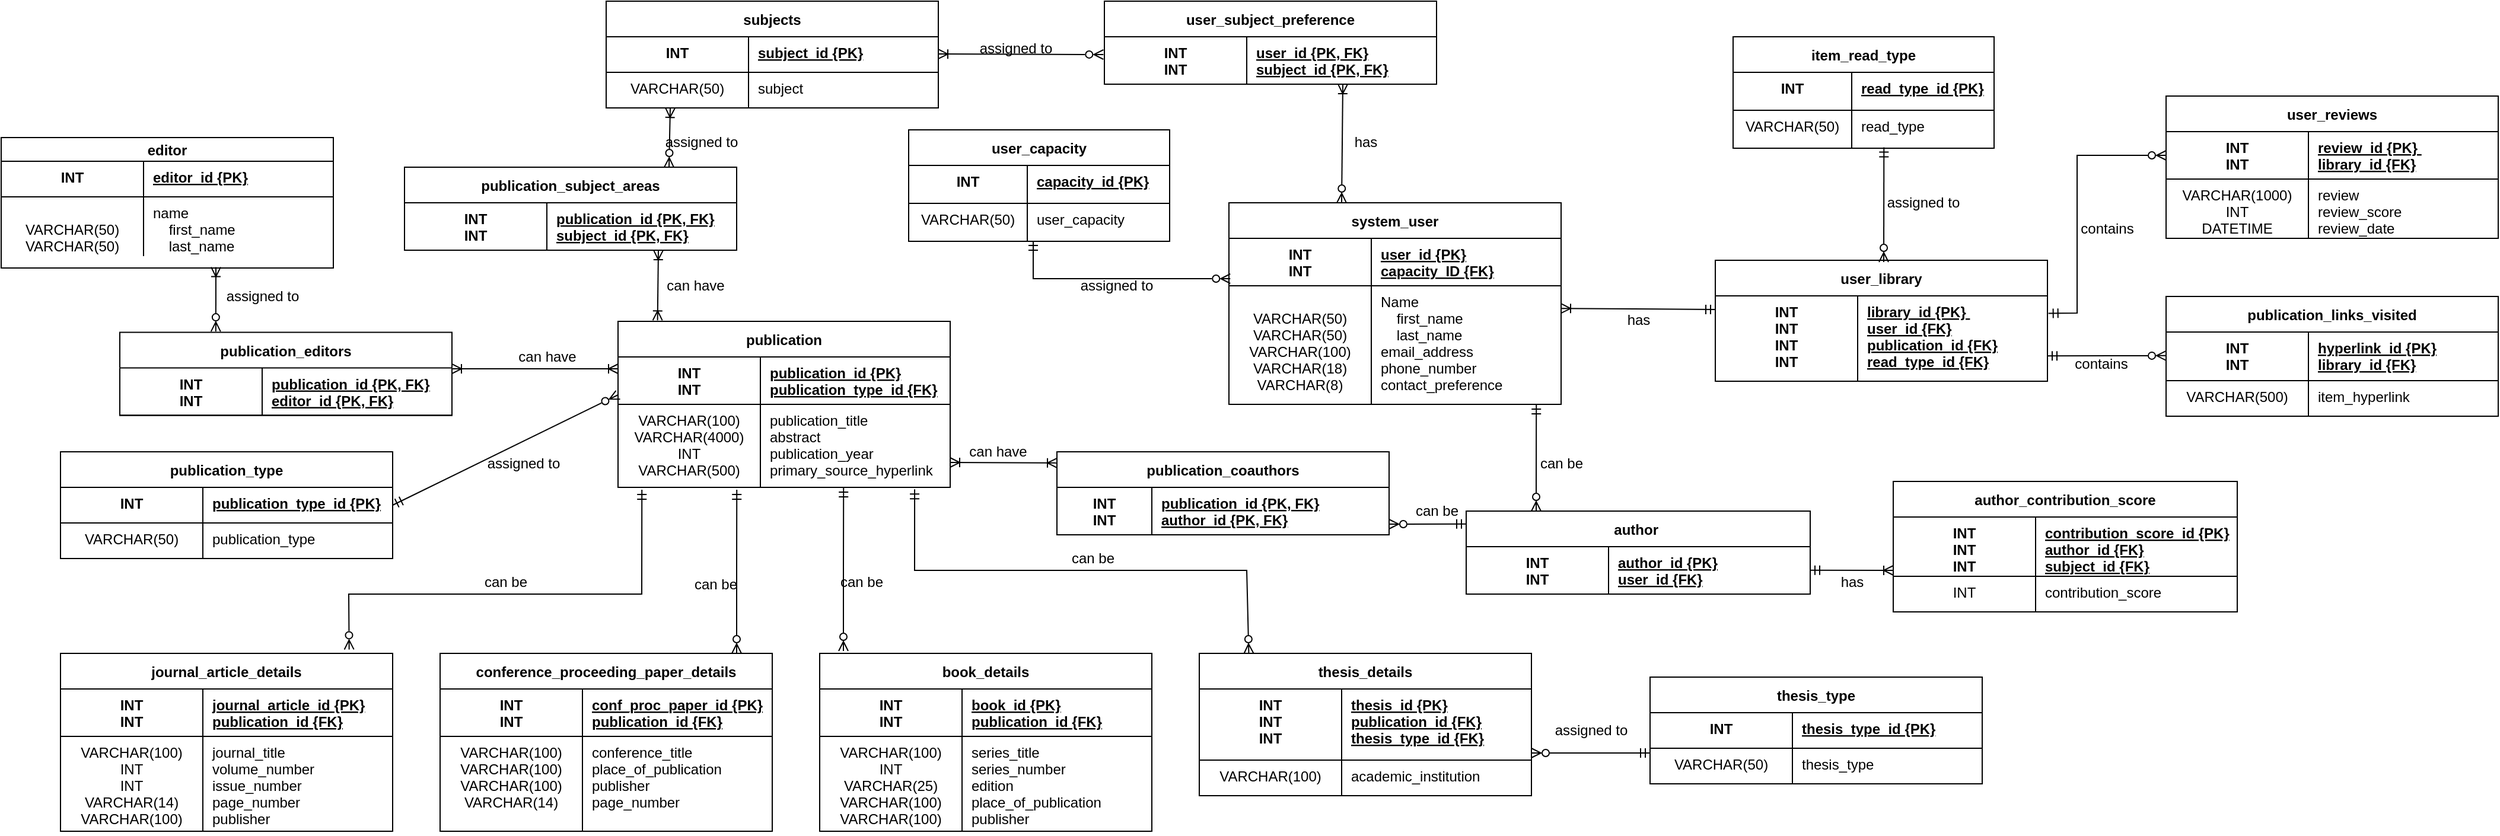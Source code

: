 <mxfile version="17.4.3" type="device"><diagram id="R2lEEEUBdFMjLlhIrx00" name="Page-1"><mxGraphModel dx="1500" dy="1994" grid="1" gridSize="10" guides="1" tooltips="1" connect="1" arrows="1" fold="1" page="1" pageScale="1" pageWidth="850" pageHeight="1100" math="0" shadow="0" extFonts="Permanent Marker^https://fonts.googleapis.com/css?family=Permanent+Marker"><root><mxCell id="0"/><mxCell id="1" parent="0"/><mxCell id="qlh-TqEBpj1XECQNixSJ-103" value="publication" style="shape=table;startSize=30;container=1;collapsible=1;childLayout=tableLayout;fixedRows=1;rowLines=0;fontStyle=1;align=center;resizeLast=1;" parent="1" vertex="1"><mxGeometry x="540" y="-450" width="280" height="140.0" as="geometry"/></mxCell><mxCell id="qlh-TqEBpj1XECQNixSJ-104" value="" style="shape=tableRow;horizontal=0;startSize=0;swimlaneHead=0;swimlaneBody=0;fillColor=none;collapsible=0;dropTarget=0;points=[[0,0.5],[1,0.5]];portConstraint=eastwest;top=0;left=0;right=0;bottom=1;" parent="qlh-TqEBpj1XECQNixSJ-103" vertex="1"><mxGeometry y="30" width="280" height="40" as="geometry"/></mxCell><mxCell id="qlh-TqEBpj1XECQNixSJ-105" value="INT&#10;INT" style="shape=partialRectangle;connectable=0;fillColor=none;top=0;left=0;bottom=0;right=0;fontStyle=1;overflow=hidden;verticalAlign=top;" parent="qlh-TqEBpj1XECQNixSJ-104" vertex="1"><mxGeometry width="120" height="40" as="geometry"><mxRectangle width="120" height="40" as="alternateBounds"/></mxGeometry></mxCell><mxCell id="qlh-TqEBpj1XECQNixSJ-106" value="publication_id {PK}&#10;publication_type_id {FK}&#10;" style="shape=partialRectangle;connectable=0;fillColor=none;top=0;left=0;bottom=0;right=0;align=left;spacingLeft=6;fontStyle=5;overflow=hidden;verticalAlign=top;" parent="qlh-TqEBpj1XECQNixSJ-104" vertex="1"><mxGeometry x="120" width="160" height="40" as="geometry"><mxRectangle width="160" height="40" as="alternateBounds"/></mxGeometry></mxCell><mxCell id="qlh-TqEBpj1XECQNixSJ-107" value="" style="shape=tableRow;horizontal=0;startSize=0;swimlaneHead=0;swimlaneBody=0;fillColor=none;collapsible=0;dropTarget=0;points=[[0,0.5],[1,0.5]];portConstraint=eastwest;top=0;left=0;right=0;bottom=0;" parent="qlh-TqEBpj1XECQNixSJ-103" vertex="1"><mxGeometry y="70" width="280" height="70" as="geometry"/></mxCell><mxCell id="qlh-TqEBpj1XECQNixSJ-108" value="VARCHAR(100)&#10;VARCHAR(4000)&#10;INT&#10;VARCHAR(500)" style="shape=partialRectangle;connectable=0;fillColor=none;top=0;left=0;bottom=0;right=0;editable=1;overflow=hidden;verticalAlign=top;" parent="qlh-TqEBpj1XECQNixSJ-107" vertex="1"><mxGeometry width="120" height="70" as="geometry"><mxRectangle width="120" height="70" as="alternateBounds"/></mxGeometry></mxCell><mxCell id="qlh-TqEBpj1XECQNixSJ-109" value="publication_title&#10;abstract&#10;publication_year&#10;primary_source_hyperlink&#10;&#10;" style="shape=partialRectangle;connectable=0;fillColor=none;top=0;left=0;bottom=0;right=0;align=left;spacingLeft=6;overflow=hidden;verticalAlign=top;" parent="qlh-TqEBpj1XECQNixSJ-107" vertex="1"><mxGeometry x="120" width="160" height="70" as="geometry"><mxRectangle width="160" height="70" as="alternateBounds"/></mxGeometry></mxCell><mxCell id="qlh-TqEBpj1XECQNixSJ-110" value="journal_article_details" style="shape=table;startSize=30;container=1;collapsible=1;childLayout=tableLayout;fixedRows=1;rowLines=0;fontStyle=1;align=center;resizeLast=1;" parent="1" vertex="1"><mxGeometry x="70" y="-170" width="280" height="150" as="geometry"/></mxCell><mxCell id="qlh-TqEBpj1XECQNixSJ-111" value="" style="shape=tableRow;horizontal=0;startSize=0;swimlaneHead=0;swimlaneBody=0;fillColor=none;collapsible=0;dropTarget=0;points=[[0,0.5],[1,0.5]];portConstraint=eastwest;top=0;left=0;right=0;bottom=1;" parent="qlh-TqEBpj1XECQNixSJ-110" vertex="1"><mxGeometry y="30" width="280" height="40" as="geometry"/></mxCell><mxCell id="qlh-TqEBpj1XECQNixSJ-112" value="INT&#10;INT&#10;&#10;" style="shape=partialRectangle;connectable=0;fillColor=none;top=0;left=0;bottom=0;right=0;fontStyle=1;overflow=hidden;verticalAlign=top;" parent="qlh-TqEBpj1XECQNixSJ-111" vertex="1"><mxGeometry width="120" height="40" as="geometry"><mxRectangle width="120" height="40" as="alternateBounds"/></mxGeometry></mxCell><mxCell id="qlh-TqEBpj1XECQNixSJ-113" value="journal_article_id {PK}&#10;publication_id {FK}&#10;" style="shape=partialRectangle;connectable=0;fillColor=none;top=0;left=0;bottom=0;right=0;align=left;spacingLeft=6;fontStyle=5;overflow=hidden;verticalAlign=top;" parent="qlh-TqEBpj1XECQNixSJ-111" vertex="1"><mxGeometry x="120" width="160" height="40" as="geometry"><mxRectangle width="160" height="40" as="alternateBounds"/></mxGeometry></mxCell><mxCell id="qlh-TqEBpj1XECQNixSJ-114" value="" style="shape=tableRow;horizontal=0;startSize=0;swimlaneHead=0;swimlaneBody=0;fillColor=none;collapsible=0;dropTarget=0;points=[[0,0.5],[1,0.5]];portConstraint=eastwest;top=0;left=0;right=0;bottom=0;" parent="qlh-TqEBpj1XECQNixSJ-110" vertex="1"><mxGeometry y="70" width="280" height="80" as="geometry"/></mxCell><mxCell id="qlh-TqEBpj1XECQNixSJ-115" value="VARCHAR(100)&#10;INT&#10;INT&#10;VARCHAR(14)&#10;VARCHAR(100)" style="shape=partialRectangle;connectable=0;fillColor=none;top=0;left=0;bottom=0;right=0;editable=1;overflow=hidden;verticalAlign=top;" parent="qlh-TqEBpj1XECQNixSJ-114" vertex="1"><mxGeometry width="120" height="80" as="geometry"><mxRectangle width="120" height="80" as="alternateBounds"/></mxGeometry></mxCell><mxCell id="qlh-TqEBpj1XECQNixSJ-116" value="journal_title&#10;volume_number&#10;issue_number&#10;page_number&#10;publisher&#10;&#10;&#10;&#10;&#10;" style="shape=partialRectangle;connectable=0;fillColor=none;top=0;left=0;bottom=0;right=0;align=left;spacingLeft=6;overflow=hidden;verticalAlign=top;" parent="qlh-TqEBpj1XECQNixSJ-114" vertex="1"><mxGeometry x="120" width="160" height="80" as="geometry"><mxRectangle width="160" height="80" as="alternateBounds"/></mxGeometry></mxCell><mxCell id="qlh-TqEBpj1XECQNixSJ-118" value="publication_type" style="shape=table;startSize=30;container=1;collapsible=1;childLayout=tableLayout;fixedRows=1;rowLines=0;fontStyle=1;align=center;resizeLast=1;" parent="1" vertex="1"><mxGeometry x="70" y="-340" width="280" height="90" as="geometry"/></mxCell><mxCell id="qlh-TqEBpj1XECQNixSJ-119" value="" style="shape=tableRow;horizontal=0;startSize=0;swimlaneHead=0;swimlaneBody=0;fillColor=none;collapsible=0;dropTarget=0;points=[[0,0.5],[1,0.5]];portConstraint=eastwest;top=0;left=0;right=0;bottom=1;" parent="qlh-TqEBpj1XECQNixSJ-118" vertex="1"><mxGeometry y="30" width="280" height="30" as="geometry"/></mxCell><mxCell id="qlh-TqEBpj1XECQNixSJ-120" value="INT" style="shape=partialRectangle;connectable=0;fillColor=none;top=0;left=0;bottom=0;right=0;fontStyle=1;overflow=hidden;verticalAlign=top;" parent="qlh-TqEBpj1XECQNixSJ-119" vertex="1"><mxGeometry width="120" height="30" as="geometry"><mxRectangle width="120" height="30" as="alternateBounds"/></mxGeometry></mxCell><mxCell id="qlh-TqEBpj1XECQNixSJ-121" value="publication_type_id {PK}&#10;" style="shape=partialRectangle;connectable=0;fillColor=none;top=0;left=0;bottom=0;right=0;align=left;spacingLeft=6;fontStyle=5;overflow=hidden;verticalAlign=top;" parent="qlh-TqEBpj1XECQNixSJ-119" vertex="1"><mxGeometry x="120" width="160" height="30" as="geometry"><mxRectangle width="160" height="30" as="alternateBounds"/></mxGeometry></mxCell><mxCell id="qlh-TqEBpj1XECQNixSJ-122" value="" style="shape=tableRow;horizontal=0;startSize=0;swimlaneHead=0;swimlaneBody=0;fillColor=none;collapsible=0;dropTarget=0;points=[[0,0.5],[1,0.5]];portConstraint=eastwest;top=0;left=0;right=0;bottom=0;" parent="qlh-TqEBpj1XECQNixSJ-118" vertex="1"><mxGeometry y="60" width="280" height="30" as="geometry"/></mxCell><mxCell id="qlh-TqEBpj1XECQNixSJ-123" value="VARCHAR(50)" style="shape=partialRectangle;connectable=0;fillColor=none;top=0;left=0;bottom=0;right=0;editable=1;overflow=hidden;verticalAlign=top;" parent="qlh-TqEBpj1XECQNixSJ-122" vertex="1"><mxGeometry width="120" height="30" as="geometry"><mxRectangle width="120" height="30" as="alternateBounds"/></mxGeometry></mxCell><mxCell id="qlh-TqEBpj1XECQNixSJ-124" value="publication_type" style="shape=partialRectangle;connectable=0;fillColor=none;top=0;left=0;bottom=0;right=0;align=left;spacingLeft=6;overflow=hidden;verticalAlign=top;" parent="qlh-TqEBpj1XECQNixSJ-122" vertex="1"><mxGeometry x="120" width="160" height="30" as="geometry"><mxRectangle width="160" height="30" as="alternateBounds"/></mxGeometry></mxCell><mxCell id="qlh-TqEBpj1XECQNixSJ-125" value="publication_coauthors" style="shape=table;startSize=30;container=1;collapsible=1;childLayout=tableLayout;fixedRows=1;rowLines=0;fontStyle=1;align=center;resizeLast=1;" parent="1" vertex="1"><mxGeometry x="910" y="-340" width="280" height="70" as="geometry"/></mxCell><mxCell id="qlh-TqEBpj1XECQNixSJ-126" value="" style="shape=tableRow;horizontal=0;startSize=0;swimlaneHead=0;swimlaneBody=0;fillColor=none;collapsible=0;dropTarget=0;points=[[0,0.5],[1,0.5]];portConstraint=eastwest;top=0;left=0;right=0;bottom=1;" parent="qlh-TqEBpj1XECQNixSJ-125" vertex="1"><mxGeometry y="30" width="280" height="40" as="geometry"/></mxCell><mxCell id="qlh-TqEBpj1XECQNixSJ-127" value="INT&#10;INT&#10;&#10;" style="shape=partialRectangle;connectable=0;fillColor=none;top=0;left=0;bottom=0;right=0;fontStyle=1;overflow=hidden;verticalAlign=top;" parent="qlh-TqEBpj1XECQNixSJ-126" vertex="1"><mxGeometry width="80" height="40" as="geometry"><mxRectangle width="80" height="40" as="alternateBounds"/></mxGeometry></mxCell><mxCell id="qlh-TqEBpj1XECQNixSJ-128" value="publication_id {PK, FK}&#10;author_id {PK, FK}&#10;" style="shape=partialRectangle;connectable=0;fillColor=none;top=0;left=0;bottom=0;right=0;align=left;spacingLeft=6;fontStyle=5;overflow=hidden;verticalAlign=top;" parent="qlh-TqEBpj1XECQNixSJ-126" vertex="1"><mxGeometry x="80" width="200" height="40" as="geometry"><mxRectangle width="200" height="40" as="alternateBounds"/></mxGeometry></mxCell><mxCell id="qlh-TqEBpj1XECQNixSJ-132" value="conference_proceeding_paper_details" style="shape=table;startSize=30;container=1;collapsible=1;childLayout=tableLayout;fixedRows=1;rowLines=0;fontStyle=1;align=center;resizeLast=1;" parent="1" vertex="1"><mxGeometry x="390" y="-170" width="280" height="150" as="geometry"/></mxCell><mxCell id="qlh-TqEBpj1XECQNixSJ-133" value="" style="shape=tableRow;horizontal=0;startSize=0;swimlaneHead=0;swimlaneBody=0;fillColor=none;collapsible=0;dropTarget=0;points=[[0,0.5],[1,0.5]];portConstraint=eastwest;top=0;left=0;right=0;bottom=1;" parent="qlh-TqEBpj1XECQNixSJ-132" vertex="1"><mxGeometry y="30" width="280" height="40" as="geometry"/></mxCell><mxCell id="qlh-TqEBpj1XECQNixSJ-134" value="INT&#10;INT&#10;" style="shape=partialRectangle;connectable=0;fillColor=none;top=0;left=0;bottom=0;right=0;fontStyle=1;overflow=hidden;verticalAlign=top;" parent="qlh-TqEBpj1XECQNixSJ-133" vertex="1"><mxGeometry width="120" height="40" as="geometry"><mxRectangle width="120" height="40" as="alternateBounds"/></mxGeometry></mxCell><mxCell id="qlh-TqEBpj1XECQNixSJ-135" value="conf_proc_paper_id {PK}&#10;publication_id {FK}&#10;" style="shape=partialRectangle;connectable=0;fillColor=none;top=0;left=0;bottom=0;right=0;align=left;spacingLeft=6;fontStyle=5;overflow=hidden;verticalAlign=top;" parent="qlh-TqEBpj1XECQNixSJ-133" vertex="1"><mxGeometry x="120" width="160" height="40" as="geometry"><mxRectangle width="160" height="40" as="alternateBounds"/></mxGeometry></mxCell><mxCell id="qlh-TqEBpj1XECQNixSJ-136" value="" style="shape=tableRow;horizontal=0;startSize=0;swimlaneHead=0;swimlaneBody=0;fillColor=none;collapsible=0;dropTarget=0;points=[[0,0.5],[1,0.5]];portConstraint=eastwest;top=0;left=0;right=0;bottom=0;" parent="qlh-TqEBpj1XECQNixSJ-132" vertex="1"><mxGeometry y="70" width="280" height="80" as="geometry"/></mxCell><mxCell id="qlh-TqEBpj1XECQNixSJ-137" value="VARCHAR(100)&#10;VARCHAR(100)&#10;VARCHAR(100)&#10;VARCHAR(14)" style="shape=partialRectangle;connectable=0;fillColor=none;top=0;left=0;bottom=0;right=0;editable=1;overflow=hidden;verticalAlign=top;" parent="qlh-TqEBpj1XECQNixSJ-136" vertex="1"><mxGeometry width="120" height="80" as="geometry"><mxRectangle width="120" height="80" as="alternateBounds"/></mxGeometry></mxCell><mxCell id="qlh-TqEBpj1XECQNixSJ-138" value="conference_title&#10;place_of_publication&#10;publisher&#10;page_number&#10;&#10;&#10;&#10;" style="shape=partialRectangle;connectable=0;fillColor=none;top=0;left=0;bottom=0;right=0;align=left;spacingLeft=6;overflow=hidden;verticalAlign=top;" parent="qlh-TqEBpj1XECQNixSJ-136" vertex="1"><mxGeometry x="120" width="160" height="80" as="geometry"><mxRectangle width="160" height="80" as="alternateBounds"/></mxGeometry></mxCell><mxCell id="qlh-TqEBpj1XECQNixSJ-139" value="editor" style="shape=table;startSize=20;container=1;collapsible=1;childLayout=tableLayout;fixedRows=1;rowLines=0;fontStyle=1;align=center;resizeLast=1;" parent="1" vertex="1"><mxGeometry x="20" y="-605" width="280" height="110" as="geometry"/></mxCell><mxCell id="qlh-TqEBpj1XECQNixSJ-140" value="" style="shape=tableRow;horizontal=0;startSize=0;swimlaneHead=0;swimlaneBody=0;fillColor=none;collapsible=0;dropTarget=0;points=[[0,0.5],[1,0.5]];portConstraint=eastwest;top=0;left=0;right=0;bottom=1;" parent="qlh-TqEBpj1XECQNixSJ-139" vertex="1"><mxGeometry y="20" width="280" height="30" as="geometry"/></mxCell><mxCell id="qlh-TqEBpj1XECQNixSJ-141" value="INT&#10;&#10;&#10;" style="shape=partialRectangle;connectable=0;fillColor=none;top=0;left=0;bottom=0;right=0;fontStyle=1;overflow=hidden;verticalAlign=top;" parent="qlh-TqEBpj1XECQNixSJ-140" vertex="1"><mxGeometry width="120" height="30" as="geometry"><mxRectangle width="120" height="30" as="alternateBounds"/></mxGeometry></mxCell><mxCell id="qlh-TqEBpj1XECQNixSJ-142" value="editor_id {PK}&#10;" style="shape=partialRectangle;connectable=0;fillColor=none;top=0;left=0;bottom=0;right=0;align=left;spacingLeft=6;fontStyle=5;overflow=hidden;verticalAlign=top;" parent="qlh-TqEBpj1XECQNixSJ-140" vertex="1"><mxGeometry x="120" width="160" height="30" as="geometry"><mxRectangle width="160" height="30" as="alternateBounds"/></mxGeometry></mxCell><mxCell id="qlh-TqEBpj1XECQNixSJ-143" value="" style="shape=tableRow;horizontal=0;startSize=0;swimlaneHead=0;swimlaneBody=0;fillColor=none;collapsible=0;dropTarget=0;points=[[0,0.5],[1,0.5]];portConstraint=eastwest;top=0;left=0;right=0;bottom=0;" parent="qlh-TqEBpj1XECQNixSJ-139" vertex="1"><mxGeometry y="50" width="280" height="50" as="geometry"/></mxCell><mxCell id="qlh-TqEBpj1XECQNixSJ-144" value="&#10;VARCHAR(50)&#10;VARCHAR(50)" style="shape=partialRectangle;connectable=0;fillColor=none;top=0;left=0;bottom=0;right=0;editable=1;overflow=hidden;verticalAlign=top;" parent="qlh-TqEBpj1XECQNixSJ-143" vertex="1"><mxGeometry width="120" height="50" as="geometry"><mxRectangle width="120" height="50" as="alternateBounds"/></mxGeometry></mxCell><mxCell id="qlh-TqEBpj1XECQNixSJ-145" value="name   &#10;    first_name&#10;    last_name&#10;&#10;&#10;" style="shape=partialRectangle;connectable=0;fillColor=none;top=0;left=0;bottom=0;right=0;align=left;spacingLeft=6;overflow=hidden;verticalAlign=top;" parent="qlh-TqEBpj1XECQNixSJ-143" vertex="1"><mxGeometry x="120" width="160" height="50" as="geometry"><mxRectangle width="160" height="50" as="alternateBounds"/></mxGeometry></mxCell><mxCell id="qlh-TqEBpj1XECQNixSJ-148" value="book_details" style="shape=table;startSize=30;container=1;collapsible=1;childLayout=tableLayout;fixedRows=1;rowLines=0;fontStyle=1;align=center;resizeLast=1;" parent="1" vertex="1"><mxGeometry x="710" y="-170" width="280" height="150" as="geometry"/></mxCell><mxCell id="qlh-TqEBpj1XECQNixSJ-149" value="" style="shape=tableRow;horizontal=0;startSize=0;swimlaneHead=0;swimlaneBody=0;fillColor=none;collapsible=0;dropTarget=0;points=[[0,0.5],[1,0.5]];portConstraint=eastwest;top=0;left=0;right=0;bottom=1;" parent="qlh-TqEBpj1XECQNixSJ-148" vertex="1"><mxGeometry y="30" width="280" height="40" as="geometry"/></mxCell><mxCell id="qlh-TqEBpj1XECQNixSJ-150" value="INT&#10;INT&#10;" style="shape=partialRectangle;connectable=0;fillColor=none;top=0;left=0;bottom=0;right=0;fontStyle=1;overflow=hidden;verticalAlign=top;" parent="qlh-TqEBpj1XECQNixSJ-149" vertex="1"><mxGeometry width="120" height="40" as="geometry"><mxRectangle width="120" height="40" as="alternateBounds"/></mxGeometry></mxCell><mxCell id="qlh-TqEBpj1XECQNixSJ-151" value="book_id {PK}&#10;publication_id {FK}&#10;" style="shape=partialRectangle;connectable=0;fillColor=none;top=0;left=0;bottom=0;right=0;align=left;spacingLeft=6;fontStyle=5;overflow=hidden;verticalAlign=top;" parent="qlh-TqEBpj1XECQNixSJ-149" vertex="1"><mxGeometry x="120" width="160" height="40" as="geometry"><mxRectangle width="160" height="40" as="alternateBounds"/></mxGeometry></mxCell><mxCell id="qlh-TqEBpj1XECQNixSJ-152" value="" style="shape=tableRow;horizontal=0;startSize=0;swimlaneHead=0;swimlaneBody=0;fillColor=none;collapsible=0;dropTarget=0;points=[[0,0.5],[1,0.5]];portConstraint=eastwest;top=0;left=0;right=0;bottom=0;" parent="qlh-TqEBpj1XECQNixSJ-148" vertex="1"><mxGeometry y="70" width="280" height="80" as="geometry"/></mxCell><mxCell id="qlh-TqEBpj1XECQNixSJ-153" value="VARCHAR(100)&#10;INT&#10;VARCHAR(25)&#10;VARCHAR(100)&#10;VARCHAR(100)" style="shape=partialRectangle;connectable=0;fillColor=none;top=0;left=0;bottom=0;right=0;editable=1;overflow=hidden;verticalAlign=top;" parent="qlh-TqEBpj1XECQNixSJ-152" vertex="1"><mxGeometry width="120" height="80" as="geometry"><mxRectangle width="120" height="80" as="alternateBounds"/></mxGeometry></mxCell><mxCell id="qlh-TqEBpj1XECQNixSJ-154" value="series_title&#10;series_number&#10;edition&#10;place_of_publication&#10;publisher" style="shape=partialRectangle;connectable=0;fillColor=none;top=0;left=0;bottom=0;right=0;align=left;spacingLeft=6;overflow=hidden;verticalAlign=top;" parent="qlh-TqEBpj1XECQNixSJ-152" vertex="1"><mxGeometry x="120" width="160" height="80" as="geometry"><mxRectangle width="160" height="80" as="alternateBounds"/></mxGeometry></mxCell><mxCell id="qlh-TqEBpj1XECQNixSJ-166" value="subjects" style="shape=table;startSize=30;container=1;collapsible=1;childLayout=tableLayout;fixedRows=1;rowLines=0;fontStyle=1;align=center;resizeLast=1;" parent="1" vertex="1"><mxGeometry x="530" y="-720" width="280" height="90" as="geometry"/></mxCell><mxCell id="qlh-TqEBpj1XECQNixSJ-167" value="" style="shape=tableRow;horizontal=0;startSize=0;swimlaneHead=0;swimlaneBody=0;fillColor=none;collapsible=0;dropTarget=0;points=[[0,0.5],[1,0.5]];portConstraint=eastwest;top=0;left=0;right=0;bottom=1;" parent="qlh-TqEBpj1XECQNixSJ-166" vertex="1"><mxGeometry y="30" width="280" height="30" as="geometry"/></mxCell><mxCell id="qlh-TqEBpj1XECQNixSJ-168" value="INT" style="shape=partialRectangle;connectable=0;fillColor=none;top=0;left=0;bottom=0;right=0;fontStyle=1;overflow=hidden;verticalAlign=top;" parent="qlh-TqEBpj1XECQNixSJ-167" vertex="1"><mxGeometry width="120" height="30" as="geometry"><mxRectangle width="120" height="30" as="alternateBounds"/></mxGeometry></mxCell><mxCell id="qlh-TqEBpj1XECQNixSJ-169" value="subject_id {PK}" style="shape=partialRectangle;connectable=0;fillColor=none;top=0;left=0;bottom=0;right=0;align=left;spacingLeft=6;fontStyle=5;overflow=hidden;verticalAlign=top;" parent="qlh-TqEBpj1XECQNixSJ-167" vertex="1"><mxGeometry x="120" width="160" height="30" as="geometry"><mxRectangle width="160" height="30" as="alternateBounds"/></mxGeometry></mxCell><mxCell id="qlh-TqEBpj1XECQNixSJ-170" value="" style="shape=tableRow;horizontal=0;startSize=0;swimlaneHead=0;swimlaneBody=0;fillColor=none;collapsible=0;dropTarget=0;points=[[0,0.5],[1,0.5]];portConstraint=eastwest;top=0;left=0;right=0;bottom=0;" parent="qlh-TqEBpj1XECQNixSJ-166" vertex="1"><mxGeometry y="60" width="280" height="30" as="geometry"/></mxCell><mxCell id="qlh-TqEBpj1XECQNixSJ-171" value="VARCHAR(50)" style="shape=partialRectangle;connectable=0;fillColor=none;top=0;left=0;bottom=0;right=0;editable=1;overflow=hidden;verticalAlign=top;" parent="qlh-TqEBpj1XECQNixSJ-170" vertex="1"><mxGeometry width="120" height="30" as="geometry"><mxRectangle width="120" height="30" as="alternateBounds"/></mxGeometry></mxCell><mxCell id="qlh-TqEBpj1XECQNixSJ-172" value="subject" style="shape=partialRectangle;connectable=0;fillColor=none;top=0;left=0;bottom=0;right=0;align=left;spacingLeft=6;overflow=hidden;verticalAlign=top;" parent="qlh-TqEBpj1XECQNixSJ-170" vertex="1"><mxGeometry x="120" width="160" height="30" as="geometry"><mxRectangle width="160" height="30" as="alternateBounds"/></mxGeometry></mxCell><mxCell id="qlh-TqEBpj1XECQNixSJ-173" value="thesis_details" style="shape=table;startSize=30;container=1;collapsible=1;childLayout=tableLayout;fixedRows=1;rowLines=0;fontStyle=1;align=center;resizeLast=1;" parent="1" vertex="1"><mxGeometry x="1030" y="-170" width="280" height="120" as="geometry"/></mxCell><mxCell id="qlh-TqEBpj1XECQNixSJ-174" value="" style="shape=tableRow;horizontal=0;startSize=0;swimlaneHead=0;swimlaneBody=0;fillColor=none;collapsible=0;dropTarget=0;points=[[0,0.5],[1,0.5]];portConstraint=eastwest;top=0;left=0;right=0;bottom=1;" parent="qlh-TqEBpj1XECQNixSJ-173" vertex="1"><mxGeometry y="30" width="280" height="60" as="geometry"/></mxCell><mxCell id="qlh-TqEBpj1XECQNixSJ-175" value="INT&#10;INT&#10;INT&#10;&#10;" style="shape=partialRectangle;connectable=0;fillColor=none;top=0;left=0;bottom=0;right=0;fontStyle=1;overflow=hidden;verticalAlign=top;" parent="qlh-TqEBpj1XECQNixSJ-174" vertex="1"><mxGeometry width="120" height="60" as="geometry"><mxRectangle width="120" height="60" as="alternateBounds"/></mxGeometry></mxCell><mxCell id="qlh-TqEBpj1XECQNixSJ-176" value="thesis_id {PK}&#10;publication_id {FK}&#10;thesis_type_id {FK}&#10;" style="shape=partialRectangle;connectable=0;fillColor=none;top=0;left=0;bottom=0;right=0;align=left;spacingLeft=6;fontStyle=5;overflow=hidden;verticalAlign=top;" parent="qlh-TqEBpj1XECQNixSJ-174" vertex="1"><mxGeometry x="120" width="160" height="60" as="geometry"><mxRectangle width="160" height="60" as="alternateBounds"/></mxGeometry></mxCell><mxCell id="qlh-TqEBpj1XECQNixSJ-177" value="" style="shape=tableRow;horizontal=0;startSize=0;swimlaneHead=0;swimlaneBody=0;fillColor=none;collapsible=0;dropTarget=0;points=[[0,0.5],[1,0.5]];portConstraint=eastwest;top=0;left=0;right=0;bottom=0;" parent="qlh-TqEBpj1XECQNixSJ-173" vertex="1"><mxGeometry y="90" width="280" height="30" as="geometry"/></mxCell><mxCell id="qlh-TqEBpj1XECQNixSJ-178" value="VARCHAR(100)" style="shape=partialRectangle;connectable=0;fillColor=none;top=0;left=0;bottom=0;right=0;editable=1;overflow=hidden;verticalAlign=top;" parent="qlh-TqEBpj1XECQNixSJ-177" vertex="1"><mxGeometry width="120" height="30" as="geometry"><mxRectangle width="120" height="30" as="alternateBounds"/></mxGeometry></mxCell><mxCell id="qlh-TqEBpj1XECQNixSJ-179" value="academic_institution" style="shape=partialRectangle;connectable=0;fillColor=none;top=0;left=0;bottom=0;right=0;align=left;spacingLeft=6;overflow=hidden;verticalAlign=top;" parent="qlh-TqEBpj1XECQNixSJ-177" vertex="1"><mxGeometry x="120" width="160" height="30" as="geometry"><mxRectangle width="160" height="30" as="alternateBounds"/></mxGeometry></mxCell><mxCell id="qlh-TqEBpj1XECQNixSJ-180" value="thesis_type" style="shape=table;startSize=30;container=1;collapsible=1;childLayout=tableLayout;fixedRows=1;rowLines=0;fontStyle=1;align=center;resizeLast=1;" parent="1" vertex="1"><mxGeometry x="1410" y="-150" width="280" height="90" as="geometry"/></mxCell><mxCell id="qlh-TqEBpj1XECQNixSJ-181" value="" style="shape=tableRow;horizontal=0;startSize=0;swimlaneHead=0;swimlaneBody=0;fillColor=none;collapsible=0;dropTarget=0;points=[[0,0.5],[1,0.5]];portConstraint=eastwest;top=0;left=0;right=0;bottom=1;" parent="qlh-TqEBpj1XECQNixSJ-180" vertex="1"><mxGeometry y="30" width="280" height="30" as="geometry"/></mxCell><mxCell id="qlh-TqEBpj1XECQNixSJ-182" value="INT" style="shape=partialRectangle;connectable=0;fillColor=none;top=0;left=0;bottom=0;right=0;fontStyle=1;overflow=hidden;verticalAlign=top;" parent="qlh-TqEBpj1XECQNixSJ-181" vertex="1"><mxGeometry width="120" height="30" as="geometry"><mxRectangle width="120" height="30" as="alternateBounds"/></mxGeometry></mxCell><mxCell id="qlh-TqEBpj1XECQNixSJ-183" value="thesis_type_id {PK}" style="shape=partialRectangle;connectable=0;fillColor=none;top=0;left=0;bottom=0;right=0;align=left;spacingLeft=6;fontStyle=5;overflow=hidden;verticalAlign=top;" parent="qlh-TqEBpj1XECQNixSJ-181" vertex="1"><mxGeometry x="120" width="160" height="30" as="geometry"><mxRectangle width="160" height="30" as="alternateBounds"/></mxGeometry></mxCell><mxCell id="qlh-TqEBpj1XECQNixSJ-184" value="" style="shape=tableRow;horizontal=0;startSize=0;swimlaneHead=0;swimlaneBody=0;fillColor=none;collapsible=0;dropTarget=0;points=[[0,0.5],[1,0.5]];portConstraint=eastwest;top=0;left=0;right=0;bottom=0;" parent="qlh-TqEBpj1XECQNixSJ-180" vertex="1"><mxGeometry y="60" width="280" height="30" as="geometry"/></mxCell><mxCell id="qlh-TqEBpj1XECQNixSJ-185" value="VARCHAR(50)" style="shape=partialRectangle;connectable=0;fillColor=none;top=0;left=0;bottom=0;right=0;editable=1;overflow=hidden;verticalAlign=top;" parent="qlh-TqEBpj1XECQNixSJ-184" vertex="1"><mxGeometry width="120" height="30" as="geometry"><mxRectangle width="120" height="30" as="alternateBounds"/></mxGeometry></mxCell><mxCell id="qlh-TqEBpj1XECQNixSJ-186" value="thesis_type" style="shape=partialRectangle;connectable=0;fillColor=none;top=0;left=0;bottom=0;right=0;align=left;spacingLeft=6;overflow=hidden;verticalAlign=top;" parent="qlh-TqEBpj1XECQNixSJ-184" vertex="1"><mxGeometry x="120" width="160" height="30" as="geometry"><mxRectangle width="160" height="30" as="alternateBounds"/></mxGeometry></mxCell><mxCell id="7fxUo943ica8Iv2FL16M-29" value="author_contribution_score" style="shape=table;startSize=30;container=1;collapsible=1;childLayout=tableLayout;fixedRows=1;rowLines=0;fontStyle=1;align=center;resizeLast=1;" parent="1" vertex="1"><mxGeometry x="1615" y="-315" width="290" height="110" as="geometry"/></mxCell><mxCell id="7fxUo943ica8Iv2FL16M-30" value="" style="shape=tableRow;horizontal=0;startSize=0;swimlaneHead=0;swimlaneBody=0;fillColor=none;collapsible=0;dropTarget=0;points=[[0,0.5],[1,0.5]];portConstraint=eastwest;top=0;left=0;right=0;bottom=1;" parent="7fxUo943ica8Iv2FL16M-29" vertex="1"><mxGeometry y="30" width="290" height="50" as="geometry"/></mxCell><mxCell id="7fxUo943ica8Iv2FL16M-31" value="INT&#10;INT&#10;INT" style="shape=partialRectangle;connectable=0;fillColor=none;top=0;left=0;bottom=0;right=0;fontStyle=1;overflow=hidden;verticalAlign=top;" parent="7fxUo943ica8Iv2FL16M-30" vertex="1"><mxGeometry width="120" height="50" as="geometry"><mxRectangle width="120" height="50" as="alternateBounds"/></mxGeometry></mxCell><mxCell id="7fxUo943ica8Iv2FL16M-32" value="contribution_score_id {PK}&#10;author_id {FK}&#10;subject_id {FK}&#10;" style="shape=partialRectangle;connectable=0;fillColor=none;top=0;left=0;bottom=0;right=0;align=left;spacingLeft=6;fontStyle=5;overflow=hidden;verticalAlign=top;" parent="7fxUo943ica8Iv2FL16M-30" vertex="1"><mxGeometry x="120" width="170" height="50" as="geometry"><mxRectangle width="170" height="50" as="alternateBounds"/></mxGeometry></mxCell><mxCell id="7fxUo943ica8Iv2FL16M-33" value="" style="shape=tableRow;horizontal=0;startSize=0;swimlaneHead=0;swimlaneBody=0;fillColor=none;collapsible=0;dropTarget=0;points=[[0,0.5],[1,0.5]];portConstraint=eastwest;top=0;left=0;right=0;bottom=0;" parent="7fxUo943ica8Iv2FL16M-29" vertex="1"><mxGeometry y="80" width="290" height="30" as="geometry"/></mxCell><mxCell id="7fxUo943ica8Iv2FL16M-34" value="INT" style="shape=partialRectangle;connectable=0;fillColor=none;top=0;left=0;bottom=0;right=0;editable=1;overflow=hidden;verticalAlign=top;" parent="7fxUo943ica8Iv2FL16M-33" vertex="1"><mxGeometry width="120" height="30" as="geometry"><mxRectangle width="120" height="30" as="alternateBounds"/></mxGeometry></mxCell><mxCell id="7fxUo943ica8Iv2FL16M-35" value="contribution_score" style="shape=partialRectangle;connectable=0;fillColor=none;top=0;left=0;bottom=0;right=0;align=left;spacingLeft=6;overflow=hidden;verticalAlign=top;" parent="7fxUo943ica8Iv2FL16M-33" vertex="1"><mxGeometry x="120" width="170" height="30" as="geometry"><mxRectangle width="170" height="30" as="alternateBounds"/></mxGeometry></mxCell><mxCell id="7fxUo943ica8Iv2FL16M-43" value="" style="endArrow=ERmandOne;html=1;rounded=0;exitX=0;exitY=0.8;exitDx=0;exitDy=0;exitPerimeter=0;endFill=0;startArrow=ERzeroToMany;startFill=0;entryX=1;entryY=0.5;entryDx=0;entryDy=0;" parent="1" edge="1" target="qlh-TqEBpj1XECQNixSJ-119" source="qlh-TqEBpj1XECQNixSJ-104"><mxGeometry width="50" height="50" relative="1" as="geometry"><mxPoint x="690" y="-296" as="sourcePoint"/><mxPoint x="350" y="-295.53" as="targetPoint"/></mxGeometry></mxCell><mxCell id="7fxUo943ica8Iv2FL16M-54" value="publication_subject_areas" style="shape=table;startSize=30;container=1;collapsible=1;childLayout=tableLayout;fixedRows=1;rowLines=0;fontStyle=1;align=center;resizeLast=1;" parent="1" vertex="1"><mxGeometry x="360" y="-580" width="280" height="70" as="geometry"/></mxCell><mxCell id="7fxUo943ica8Iv2FL16M-55" value="" style="shape=tableRow;horizontal=0;startSize=0;swimlaneHead=0;swimlaneBody=0;fillColor=none;collapsible=0;dropTarget=0;points=[[0,0.5],[1,0.5]];portConstraint=eastwest;top=0;left=0;right=0;bottom=1;" parent="7fxUo943ica8Iv2FL16M-54" vertex="1"><mxGeometry y="30" width="280" height="40" as="geometry"/></mxCell><mxCell id="7fxUo943ica8Iv2FL16M-56" value="INT&#10;INT" style="shape=partialRectangle;connectable=0;fillColor=none;top=0;left=0;bottom=0;right=0;fontStyle=1;overflow=hidden;verticalAlign=top;" parent="7fxUo943ica8Iv2FL16M-55" vertex="1"><mxGeometry width="120" height="40" as="geometry"><mxRectangle width="120" height="40" as="alternateBounds"/></mxGeometry></mxCell><mxCell id="7fxUo943ica8Iv2FL16M-57" value="publication_id {PK, FK}&#10;subject_id {PK, FK}&#10; " style="shape=partialRectangle;connectable=0;fillColor=none;top=0;left=0;bottom=0;right=0;align=left;spacingLeft=6;fontStyle=5;overflow=hidden;verticalAlign=top;" parent="7fxUo943ica8Iv2FL16M-55" vertex="1"><mxGeometry x="120" width="160" height="40" as="geometry"><mxRectangle width="160" height="40" as="alternateBounds"/></mxGeometry></mxCell><mxCell id="7fxUo943ica8Iv2FL16M-61" value="user_subject_preference" style="shape=table;startSize=30;container=1;collapsible=1;childLayout=tableLayout;fixedRows=1;rowLines=0;fontStyle=1;align=center;resizeLast=1;" parent="1" vertex="1"><mxGeometry x="950" y="-720" width="280" height="70" as="geometry"/></mxCell><mxCell id="7fxUo943ica8Iv2FL16M-62" value="" style="shape=tableRow;horizontal=0;startSize=0;swimlaneHead=0;swimlaneBody=0;fillColor=none;collapsible=0;dropTarget=0;points=[[0,0.5],[1,0.5]];portConstraint=eastwest;top=0;left=0;right=0;bottom=1;" parent="7fxUo943ica8Iv2FL16M-61" vertex="1"><mxGeometry y="30" width="280" height="40" as="geometry"/></mxCell><mxCell id="7fxUo943ica8Iv2FL16M-63" value="INT&#10;INT" style="shape=partialRectangle;connectable=0;fillColor=none;top=0;left=0;bottom=0;right=0;fontStyle=1;overflow=hidden;verticalAlign=top;" parent="7fxUo943ica8Iv2FL16M-62" vertex="1"><mxGeometry width="120" height="40" as="geometry"><mxRectangle width="120" height="40" as="alternateBounds"/></mxGeometry></mxCell><mxCell id="7fxUo943ica8Iv2FL16M-64" value="user_id {PK, FK}&#10;subject_id {PK, FK}&#10; " style="shape=partialRectangle;connectable=0;fillColor=none;top=0;left=0;bottom=0;right=0;align=left;spacingLeft=6;fontStyle=5;overflow=hidden;verticalAlign=top;" parent="7fxUo943ica8Iv2FL16M-62" vertex="1"><mxGeometry x="120" width="160" height="40" as="geometry"><mxRectangle width="160" height="40" as="alternateBounds"/></mxGeometry></mxCell><mxCell id="7fxUo943ica8Iv2FL16M-71" value="author " style="shape=table;startSize=30;container=1;collapsible=1;childLayout=tableLayout;fixedRows=1;rowLines=0;fontStyle=1;align=center;resizeLast=1;" parent="1" vertex="1"><mxGeometry x="1255" y="-290" width="290" height="70" as="geometry"/></mxCell><mxCell id="7fxUo943ica8Iv2FL16M-72" value="" style="shape=tableRow;horizontal=0;startSize=0;swimlaneHead=0;swimlaneBody=0;fillColor=none;collapsible=0;dropTarget=0;points=[[0,0.5],[1,0.5]];portConstraint=eastwest;top=0;left=0;right=0;bottom=1;" parent="7fxUo943ica8Iv2FL16M-71" vertex="1"><mxGeometry y="30" width="290" height="40" as="geometry"/></mxCell><mxCell id="7fxUo943ica8Iv2FL16M-73" value="INT&#10;INT" style="shape=partialRectangle;connectable=0;fillColor=none;top=0;left=0;bottom=0;right=0;fontStyle=1;overflow=hidden;verticalAlign=top;" parent="7fxUo943ica8Iv2FL16M-72" vertex="1"><mxGeometry width="120" height="40" as="geometry"><mxRectangle width="120" height="40" as="alternateBounds"/></mxGeometry></mxCell><mxCell id="7fxUo943ica8Iv2FL16M-74" value="author_id {PK}&#10;user_id {FK}" style="shape=partialRectangle;connectable=0;fillColor=none;top=0;left=0;bottom=0;right=0;align=left;spacingLeft=6;fontStyle=5;overflow=hidden;verticalAlign=top;" parent="7fxUo943ica8Iv2FL16M-72" vertex="1"><mxGeometry x="120" width="170" height="40" as="geometry"><mxRectangle width="170" height="40" as="alternateBounds"/></mxGeometry></mxCell><mxCell id="7fxUo943ica8Iv2FL16M-78" value="system_user" style="shape=table;startSize=30;container=1;collapsible=1;childLayout=tableLayout;fixedRows=1;rowLines=0;fontStyle=1;align=center;resizeLast=1;" parent="1" vertex="1"><mxGeometry x="1055" y="-550" width="280" height="170" as="geometry"/></mxCell><mxCell id="7fxUo943ica8Iv2FL16M-79" value="" style="shape=tableRow;horizontal=0;startSize=0;swimlaneHead=0;swimlaneBody=0;fillColor=none;collapsible=0;dropTarget=0;points=[[0,0.5],[1,0.5]];portConstraint=eastwest;top=0;left=0;right=0;bottom=1;" parent="7fxUo943ica8Iv2FL16M-78" vertex="1"><mxGeometry y="30" width="280" height="40" as="geometry"/></mxCell><mxCell id="7fxUo943ica8Iv2FL16M-80" value="INT&#10;INT&#10;" style="shape=partialRectangle;connectable=0;fillColor=none;top=0;left=0;bottom=0;right=0;fontStyle=1;overflow=hidden;verticalAlign=top;" parent="7fxUo943ica8Iv2FL16M-79" vertex="1"><mxGeometry width="120" height="40" as="geometry"><mxRectangle width="120" height="40" as="alternateBounds"/></mxGeometry></mxCell><mxCell id="7fxUo943ica8Iv2FL16M-81" value="user_id {PK}&#10;capacity_ID {FK}&#10;" style="shape=partialRectangle;connectable=0;fillColor=none;top=0;left=0;bottom=0;right=0;align=left;spacingLeft=6;fontStyle=5;overflow=hidden;verticalAlign=top;" parent="7fxUo943ica8Iv2FL16M-79" vertex="1"><mxGeometry x="120" width="160" height="40" as="geometry"><mxRectangle width="160" height="40" as="alternateBounds"/></mxGeometry></mxCell><mxCell id="7fxUo943ica8Iv2FL16M-82" value="" style="shape=tableRow;horizontal=0;startSize=0;swimlaneHead=0;swimlaneBody=0;fillColor=none;collapsible=0;dropTarget=0;points=[[0,0.5],[1,0.5]];portConstraint=eastwest;top=0;left=0;right=0;bottom=0;" parent="7fxUo943ica8Iv2FL16M-78" vertex="1"><mxGeometry y="70" width="280" height="100" as="geometry"/></mxCell><mxCell id="7fxUo943ica8Iv2FL16M-83" value="&#10;VARCHAR(50)&#10;VARCHAR(50)&#10;VARCHAR(100)&#10;VARCHAR(18)&#10;VARCHAR(8)" style="shape=partialRectangle;connectable=0;fillColor=none;top=0;left=0;bottom=0;right=0;editable=1;overflow=hidden;verticalAlign=top;" parent="7fxUo943ica8Iv2FL16M-82" vertex="1"><mxGeometry width="120" height="100" as="geometry"><mxRectangle width="120" height="100" as="alternateBounds"/></mxGeometry></mxCell><mxCell id="7fxUo943ica8Iv2FL16M-84" value="Name&#10;    first_name&#10;    last_name&#10;email_address&#10;phone_number&#10;contact_preference" style="shape=partialRectangle;connectable=0;fillColor=none;top=0;left=0;bottom=0;right=0;align=left;spacingLeft=6;overflow=hidden;verticalAlign=top;" parent="7fxUo943ica8Iv2FL16M-82" vertex="1"><mxGeometry x="120" width="160" height="100" as="geometry"><mxRectangle width="160" height="100" as="alternateBounds"/></mxGeometry></mxCell><mxCell id="7fxUo943ica8Iv2FL16M-95" value="user_capacity" style="shape=table;startSize=30;container=1;collapsible=1;childLayout=tableLayout;fixedRows=1;rowLines=0;fontStyle=1;align=center;resizeLast=1;" parent="1" vertex="1"><mxGeometry x="785" y="-611.5" width="220" height="94" as="geometry"/></mxCell><mxCell id="7fxUo943ica8Iv2FL16M-96" value="" style="shape=tableRow;horizontal=0;startSize=0;swimlaneHead=0;swimlaneBody=0;fillColor=none;collapsible=0;dropTarget=0;points=[[0,0.5],[1,0.5]];portConstraint=eastwest;top=0;left=0;right=0;bottom=1;" parent="7fxUo943ica8Iv2FL16M-95" vertex="1"><mxGeometry y="30" width="220" height="32" as="geometry"/></mxCell><mxCell id="7fxUo943ica8Iv2FL16M-97" value="INT" style="shape=partialRectangle;connectable=0;fillColor=none;top=0;left=0;bottom=0;right=0;fontStyle=1;overflow=hidden;verticalAlign=top;" parent="7fxUo943ica8Iv2FL16M-96" vertex="1"><mxGeometry width="100" height="32" as="geometry"><mxRectangle width="100" height="32" as="alternateBounds"/></mxGeometry></mxCell><mxCell id="7fxUo943ica8Iv2FL16M-98" value="capacity_id {PK}" style="shape=partialRectangle;connectable=0;fillColor=none;top=0;left=0;bottom=0;right=0;align=left;spacingLeft=6;fontStyle=5;overflow=hidden;verticalAlign=top;" parent="7fxUo943ica8Iv2FL16M-96" vertex="1"><mxGeometry x="100" width="120" height="32" as="geometry"><mxRectangle width="120" height="32" as="alternateBounds"/></mxGeometry></mxCell><mxCell id="7fxUo943ica8Iv2FL16M-99" value="" style="shape=tableRow;horizontal=0;startSize=0;swimlaneHead=0;swimlaneBody=0;fillColor=none;collapsible=0;dropTarget=0;points=[[0,0.5],[1,0.5]];portConstraint=eastwest;top=0;left=0;right=0;bottom=0;" parent="7fxUo943ica8Iv2FL16M-95" vertex="1"><mxGeometry y="62" width="220" height="32" as="geometry"/></mxCell><mxCell id="7fxUo943ica8Iv2FL16M-100" value="VARCHAR(50)&#10;" style="shape=partialRectangle;connectable=0;fillColor=none;top=0;left=0;bottom=0;right=0;editable=1;overflow=hidden;verticalAlign=top;" parent="7fxUo943ica8Iv2FL16M-99" vertex="1"><mxGeometry width="100" height="32" as="geometry"><mxRectangle width="100" height="32" as="alternateBounds"/></mxGeometry></mxCell><mxCell id="7fxUo943ica8Iv2FL16M-101" value="user_capacity&#10;" style="shape=partialRectangle;connectable=0;fillColor=none;top=0;left=0;bottom=0;right=0;align=left;spacingLeft=6;overflow=hidden;verticalAlign=top;" parent="7fxUo943ica8Iv2FL16M-99" vertex="1"><mxGeometry x="100" width="120" height="32" as="geometry"><mxRectangle width="120" height="32" as="alternateBounds"/></mxGeometry></mxCell><mxCell id="7fxUo943ica8Iv2FL16M-105" value="user_library" style="shape=table;startSize=30;container=1;collapsible=1;childLayout=tableLayout;fixedRows=1;rowLines=0;fontStyle=1;align=center;resizeLast=1;" parent="1" vertex="1"><mxGeometry x="1465" y="-501.5" width="280" height="102" as="geometry"/></mxCell><mxCell id="7fxUo943ica8Iv2FL16M-106" value="" style="shape=tableRow;horizontal=0;startSize=0;swimlaneHead=0;swimlaneBody=0;fillColor=none;collapsible=0;dropTarget=0;points=[[0,0.5],[1,0.5]];portConstraint=eastwest;top=0;left=0;right=0;bottom=1;" parent="7fxUo943ica8Iv2FL16M-105" vertex="1"><mxGeometry y="30" width="280" height="72" as="geometry"/></mxCell><mxCell id="7fxUo943ica8Iv2FL16M-107" value="INT&#10;INT&#10;INT&#10;INT" style="shape=partialRectangle;connectable=0;fillColor=none;top=0;left=0;bottom=0;right=0;fontStyle=1;overflow=hidden;verticalAlign=top;" parent="7fxUo943ica8Iv2FL16M-106" vertex="1"><mxGeometry width="120" height="72" as="geometry"><mxRectangle width="120" height="72" as="alternateBounds"/></mxGeometry></mxCell><mxCell id="7fxUo943ica8Iv2FL16M-108" value="library_id {PK} &#10;user_id {FK}&#10;publication_id {FK}&#10;read_type_id {FK}" style="shape=partialRectangle;connectable=0;fillColor=none;top=0;left=0;bottom=0;right=0;align=left;spacingLeft=6;fontStyle=5;overflow=hidden;verticalAlign=top;" parent="7fxUo943ica8Iv2FL16M-106" vertex="1"><mxGeometry x="120" width="160" height="72" as="geometry"><mxRectangle width="160" height="72" as="alternateBounds"/></mxGeometry></mxCell><mxCell id="7fxUo943ica8Iv2FL16M-112" value="user_reviews" style="shape=table;startSize=30;container=1;collapsible=1;childLayout=tableLayout;fixedRows=1;rowLines=0;fontStyle=1;align=center;resizeLast=1;" parent="1" vertex="1"><mxGeometry x="1845" y="-640" width="280" height="120" as="geometry"/></mxCell><mxCell id="7fxUo943ica8Iv2FL16M-113" value="" style="shape=tableRow;horizontal=0;startSize=0;swimlaneHead=0;swimlaneBody=0;fillColor=none;collapsible=0;dropTarget=0;points=[[0,0.5],[1,0.5]];portConstraint=eastwest;top=0;left=0;right=0;bottom=1;" parent="7fxUo943ica8Iv2FL16M-112" vertex="1"><mxGeometry y="30" width="280" height="40" as="geometry"/></mxCell><mxCell id="7fxUo943ica8Iv2FL16M-114" value="INT&#10;INT&#10;" style="shape=partialRectangle;connectable=0;fillColor=none;top=0;left=0;bottom=0;right=0;fontStyle=1;overflow=hidden;verticalAlign=top;" parent="7fxUo943ica8Iv2FL16M-113" vertex="1"><mxGeometry width="120" height="40" as="geometry"><mxRectangle width="120" height="40" as="alternateBounds"/></mxGeometry></mxCell><mxCell id="7fxUo943ica8Iv2FL16M-115" value="review_id {PK} &#10;library_id {FK}&#10;" style="shape=partialRectangle;connectable=0;fillColor=none;top=0;left=0;bottom=0;right=0;align=left;spacingLeft=6;fontStyle=5;overflow=hidden;verticalAlign=top;" parent="7fxUo943ica8Iv2FL16M-113" vertex="1"><mxGeometry x="120" width="160" height="40" as="geometry"><mxRectangle width="160" height="40" as="alternateBounds"/></mxGeometry></mxCell><mxCell id="7fxUo943ica8Iv2FL16M-116" value="" style="shape=tableRow;horizontal=0;startSize=0;swimlaneHead=0;swimlaneBody=0;fillColor=none;collapsible=0;dropTarget=0;points=[[0,0.5],[1,0.5]];portConstraint=eastwest;top=0;left=0;right=0;bottom=0;" parent="7fxUo943ica8Iv2FL16M-112" vertex="1"><mxGeometry y="70" width="280" height="50" as="geometry"/></mxCell><mxCell id="7fxUo943ica8Iv2FL16M-117" value="VARCHAR(1000)&#10;INT&#10;DATETIME" style="shape=partialRectangle;connectable=0;fillColor=none;top=0;left=0;bottom=0;right=0;editable=1;overflow=hidden;verticalAlign=top;" parent="7fxUo943ica8Iv2FL16M-116" vertex="1"><mxGeometry width="120" height="50" as="geometry"><mxRectangle width="120" height="50" as="alternateBounds"/></mxGeometry></mxCell><mxCell id="7fxUo943ica8Iv2FL16M-118" value="review&#10;review_score&#10;review_date&#10;" style="shape=partialRectangle;connectable=0;fillColor=none;top=0;left=0;bottom=0;right=0;align=left;spacingLeft=6;overflow=hidden;verticalAlign=top;" parent="7fxUo943ica8Iv2FL16M-116" vertex="1"><mxGeometry x="120" width="160" height="50" as="geometry"><mxRectangle width="160" height="50" as="alternateBounds"/></mxGeometry></mxCell><mxCell id="7fxUo943ica8Iv2FL16M-119" value="publication_links_visited" style="shape=table;startSize=30;container=1;collapsible=1;childLayout=tableLayout;fixedRows=1;rowLines=0;fontStyle=1;align=center;resizeLast=1;" parent="1" vertex="1"><mxGeometry x="1845" y="-471" width="280" height="101" as="geometry"/></mxCell><mxCell id="7fxUo943ica8Iv2FL16M-120" value="" style="shape=tableRow;horizontal=0;startSize=0;swimlaneHead=0;swimlaneBody=0;fillColor=none;collapsible=0;dropTarget=0;points=[[0,0.5],[1,0.5]];portConstraint=eastwest;top=0;left=0;right=0;bottom=1;" parent="7fxUo943ica8Iv2FL16M-119" vertex="1"><mxGeometry y="30" width="280" height="41" as="geometry"/></mxCell><mxCell id="7fxUo943ica8Iv2FL16M-121" value="INT&#10;INT&#10;" style="shape=partialRectangle;connectable=0;fillColor=none;top=0;left=0;bottom=0;right=0;fontStyle=1;overflow=hidden;verticalAlign=top;" parent="7fxUo943ica8Iv2FL16M-120" vertex="1"><mxGeometry width="120" height="41" as="geometry"><mxRectangle width="120" height="41" as="alternateBounds"/></mxGeometry></mxCell><mxCell id="7fxUo943ica8Iv2FL16M-122" value="hyperlink_id {PK}&#10;library_id {FK}&#10;" style="shape=partialRectangle;connectable=0;fillColor=none;top=0;left=0;bottom=0;right=0;align=left;spacingLeft=6;fontStyle=5;overflow=hidden;verticalAlign=top;" parent="7fxUo943ica8Iv2FL16M-120" vertex="1"><mxGeometry x="120" width="160" height="41" as="geometry"><mxRectangle width="160" height="41" as="alternateBounds"/></mxGeometry></mxCell><mxCell id="7fxUo943ica8Iv2FL16M-123" value="" style="shape=tableRow;horizontal=0;startSize=0;swimlaneHead=0;swimlaneBody=0;fillColor=none;collapsible=0;dropTarget=0;points=[[0,0.5],[1,0.5]];portConstraint=eastwest;top=0;left=0;right=0;bottom=0;" parent="7fxUo943ica8Iv2FL16M-119" vertex="1"><mxGeometry y="71" width="280" height="30" as="geometry"/></mxCell><mxCell id="7fxUo943ica8Iv2FL16M-124" value="VARCHAR(500)" style="shape=partialRectangle;connectable=0;fillColor=none;top=0;left=0;bottom=0;right=0;editable=1;overflow=hidden;verticalAlign=top;" parent="7fxUo943ica8Iv2FL16M-123" vertex="1"><mxGeometry width="120" height="30" as="geometry"><mxRectangle width="120" height="30" as="alternateBounds"/></mxGeometry></mxCell><mxCell id="7fxUo943ica8Iv2FL16M-125" value="item_hyperlink" style="shape=partialRectangle;connectable=0;fillColor=none;top=0;left=0;bottom=0;right=0;align=left;spacingLeft=6;overflow=hidden;verticalAlign=top;" parent="7fxUo943ica8Iv2FL16M-123" vertex="1"><mxGeometry x="120" width="160" height="30" as="geometry"><mxRectangle width="160" height="30" as="alternateBounds"/></mxGeometry></mxCell><mxCell id="7fxUo943ica8Iv2FL16M-126" value="" style="endArrow=ERmandOne;html=1;rounded=0;startArrow=ERoneToMany;startFill=0;endFill=0;" parent="1" edge="1"><mxGeometry width="50" height="50" relative="1" as="geometry"><mxPoint x="1335" y="-460.89" as="sourcePoint"/><mxPoint x="1465" y="-460" as="targetPoint"/><Array as="points"/></mxGeometry></mxCell><mxCell id="7fxUo943ica8Iv2FL16M-136" value="" style="endArrow=ERoneToMany;html=1;rounded=0;entryX=0.119;entryY=-0.006;entryDx=0;entryDy=0;entryPerimeter=0;startArrow=ERoneToMany;startFill=0;endFill=0;" parent="1" target="qlh-TqEBpj1XECQNixSJ-103" edge="1"><mxGeometry width="50" height="50" relative="1" as="geometry"><mxPoint x="574" y="-510" as="sourcePoint"/><mxPoint x="574" y="-470" as="targetPoint"/></mxGeometry></mxCell><mxCell id="7fxUo943ica8Iv2FL16M-137" value="" style="endArrow=ERzeroToMany;html=1;rounded=0;startArrow=ERoneToMany;startFill=0;endFill=0;" parent="1" edge="1"><mxGeometry width="50" height="50" relative="1" as="geometry"><mxPoint x="584" y="-630" as="sourcePoint"/><mxPoint x="583" y="-580" as="targetPoint"/></mxGeometry></mxCell><mxCell id="7fxUo943ica8Iv2FL16M-138" value="" style="endArrow=ERzeroToMany;html=1;rounded=0;startArrow=ERoneToMany;startFill=0;endFill=0;" parent="1" edge="1"><mxGeometry width="50" height="50" relative="1" as="geometry"><mxPoint x="1151" y="-650" as="sourcePoint"/><mxPoint x="1150" y="-550" as="targetPoint"/></mxGeometry></mxCell><mxCell id="7fxUo943ica8Iv2FL16M-139" value="" style="endArrow=ERzeroToMany;html=1;rounded=0;entryX=-0.003;entryY=0.375;entryDx=0;entryDy=0;entryPerimeter=0;endFill=0;startArrow=ERoneToMany;startFill=0;" parent="1" target="7fxUo943ica8Iv2FL16M-62" edge="1"><mxGeometry width="50" height="50" relative="1" as="geometry"><mxPoint x="810" y="-675.45" as="sourcePoint"/><mxPoint x="940" y="-674.56" as="targetPoint"/><Array as="points"/></mxGeometry></mxCell><mxCell id="uEAdqi7ji6fSf41qS8tA-1" value="publication_editors" style="shape=table;startSize=30;container=1;collapsible=1;childLayout=tableLayout;fixedRows=1;rowLines=0;fontStyle=1;align=center;resizeLast=1;" vertex="1" parent="1"><mxGeometry x="120" y="-440.75" width="280" height="70" as="geometry"/></mxCell><mxCell id="uEAdqi7ji6fSf41qS8tA-2" value="" style="shape=tableRow;horizontal=0;startSize=0;swimlaneHead=0;swimlaneBody=0;fillColor=none;collapsible=0;dropTarget=0;points=[[0,0.5],[1,0.5]];portConstraint=eastwest;top=0;left=0;right=0;bottom=1;" vertex="1" parent="uEAdqi7ji6fSf41qS8tA-1"><mxGeometry y="30" width="280" height="40" as="geometry"/></mxCell><mxCell id="uEAdqi7ji6fSf41qS8tA-3" value="INT&#10;INT&#10;&#10;" style="shape=partialRectangle;connectable=0;fillColor=none;top=0;left=0;bottom=0;right=0;fontStyle=1;overflow=hidden;verticalAlign=top;" vertex="1" parent="uEAdqi7ji6fSf41qS8tA-2"><mxGeometry width="120" height="40" as="geometry"><mxRectangle width="120" height="40" as="alternateBounds"/></mxGeometry></mxCell><mxCell id="uEAdqi7ji6fSf41qS8tA-4" value="publication_id {PK, FK}&#10;editor_id {PK, FK}&#10;" style="shape=partialRectangle;connectable=0;fillColor=none;top=0;left=0;bottom=0;right=0;align=left;spacingLeft=6;fontStyle=5;overflow=hidden;verticalAlign=top;" vertex="1" parent="uEAdqi7ji6fSf41qS8tA-2"><mxGeometry x="120" width="160" height="40" as="geometry"><mxRectangle width="160" height="40" as="alternateBounds"/></mxGeometry></mxCell><mxCell id="uEAdqi7ji6fSf41qS8tA-5" value="item_read_type" style="shape=table;startSize=30;container=1;collapsible=1;childLayout=tableLayout;fixedRows=1;rowLines=0;fontStyle=1;align=center;resizeLast=1;" vertex="1" parent="1"><mxGeometry x="1480" y="-690" width="220" height="94" as="geometry"/></mxCell><mxCell id="uEAdqi7ji6fSf41qS8tA-6" value="" style="shape=tableRow;horizontal=0;startSize=0;swimlaneHead=0;swimlaneBody=0;fillColor=none;collapsible=0;dropTarget=0;points=[[0,0.5],[1,0.5]];portConstraint=eastwest;top=0;left=0;right=0;bottom=1;" vertex="1" parent="uEAdqi7ji6fSf41qS8tA-5"><mxGeometry y="30" width="220" height="32" as="geometry"/></mxCell><mxCell id="uEAdqi7ji6fSf41qS8tA-7" value="INT" style="shape=partialRectangle;connectable=0;fillColor=none;top=0;left=0;bottom=0;right=0;fontStyle=1;overflow=hidden;verticalAlign=top;" vertex="1" parent="uEAdqi7ji6fSf41qS8tA-6"><mxGeometry width="100" height="32" as="geometry"><mxRectangle width="100" height="32" as="alternateBounds"/></mxGeometry></mxCell><mxCell id="uEAdqi7ji6fSf41qS8tA-8" value="read_type_id {PK}" style="shape=partialRectangle;connectable=0;fillColor=none;top=0;left=0;bottom=0;right=0;align=left;spacingLeft=6;fontStyle=5;overflow=hidden;verticalAlign=top;" vertex="1" parent="uEAdqi7ji6fSf41qS8tA-6"><mxGeometry x="100" width="120" height="32" as="geometry"><mxRectangle width="120" height="32" as="alternateBounds"/></mxGeometry></mxCell><mxCell id="uEAdqi7ji6fSf41qS8tA-9" value="" style="shape=tableRow;horizontal=0;startSize=0;swimlaneHead=0;swimlaneBody=0;fillColor=none;collapsible=0;dropTarget=0;points=[[0,0.5],[1,0.5]];portConstraint=eastwest;top=0;left=0;right=0;bottom=0;" vertex="1" parent="uEAdqi7ji6fSf41qS8tA-5"><mxGeometry y="62" width="220" height="32" as="geometry"/></mxCell><mxCell id="uEAdqi7ji6fSf41qS8tA-10" value="VARCHAR(50)&#10;" style="shape=partialRectangle;connectable=0;fillColor=none;top=0;left=0;bottom=0;right=0;editable=1;overflow=hidden;verticalAlign=top;" vertex="1" parent="uEAdqi7ji6fSf41qS8tA-9"><mxGeometry width="100" height="32" as="geometry"><mxRectangle width="100" height="32" as="alternateBounds"/></mxGeometry></mxCell><mxCell id="uEAdqi7ji6fSf41qS8tA-11" value="read_type" style="shape=partialRectangle;connectable=0;fillColor=none;top=0;left=0;bottom=0;right=0;align=left;spacingLeft=6;overflow=hidden;verticalAlign=top;" vertex="1" parent="uEAdqi7ji6fSf41qS8tA-9"><mxGeometry x="100" width="120" height="32" as="geometry"><mxRectangle width="120" height="32" as="alternateBounds"/></mxGeometry></mxCell><mxCell id="uEAdqi7ji6fSf41qS8tA-13" value="" style="endArrow=ERmandOne;html=1;rounded=0;exitX=0.004;exitY=0.85;exitDx=0;exitDy=0;exitPerimeter=0;endFill=0;startArrow=ERzeroToMany;startFill=0;" edge="1" parent="1" source="7fxUo943ica8Iv2FL16M-79"><mxGeometry width="50" height="50" relative="1" as="geometry"><mxPoint x="1051.92" y="-438.47" as="sourcePoint"/><mxPoint x="890.0" y="-518" as="targetPoint"/><Array as="points"><mxPoint x="890" y="-486"/></Array></mxGeometry></mxCell><mxCell id="uEAdqi7ji6fSf41qS8tA-14" value="assigned to" style="text;html=1;align=center;verticalAlign=middle;resizable=0;points=[];autosize=1;strokeColor=none;fillColor=none;rotation=0;" vertex="1" parent="1"><mxGeometry x="420" y="-340" width="80" height="20" as="geometry"/></mxCell><mxCell id="uEAdqi7ji6fSf41qS8tA-16" value="assigned to" style="text;html=1;align=center;verticalAlign=middle;resizable=0;points=[];autosize=1;strokeColor=none;fillColor=none;rotation=0;" vertex="1" parent="1"><mxGeometry x="920" y="-490" width="80" height="20" as="geometry"/></mxCell><mxCell id="uEAdqi7ji6fSf41qS8tA-17" value="" style="endArrow=ERmandOne;html=1;rounded=0;endFill=0;startArrow=ERzeroToMany;startFill=0;entryX=0.578;entryY=0.976;entryDx=0;entryDy=0;entryPerimeter=0;" edge="1" parent="1" target="uEAdqi7ji6fSf41qS8tA-9"><mxGeometry width="50" height="50" relative="1" as="geometry"><mxPoint x="1607" y="-500" as="sourcePoint"/><mxPoint x="1427" y="-477.53" as="targetPoint"/></mxGeometry></mxCell><mxCell id="uEAdqi7ji6fSf41qS8tA-18" value="assigned to" style="text;html=1;align=center;verticalAlign=middle;resizable=0;points=[];autosize=1;strokeColor=none;fillColor=none;rotation=0;" vertex="1" parent="1"><mxGeometry x="1600" y="-560" width="80" height="20" as="geometry"/></mxCell><mxCell id="uEAdqi7ji6fSf41qS8tA-19" value="" style="endArrow=ERmandOne;html=1;rounded=0;endFill=0;startArrow=ERzeroToMany;startFill=0;entryX=1.003;entryY=0.205;entryDx=0;entryDy=0;entryPerimeter=0;exitX=0;exitY=0.5;exitDx=0;exitDy=0;" edge="1" parent="1" source="7fxUo943ica8Iv2FL16M-113" target="7fxUo943ica8Iv2FL16M-106"><mxGeometry width="50" height="50" relative="1" as="geometry"><mxPoint x="1800" y="-533.23" as="sourcePoint"/><mxPoint x="1800.16" y="-629.998" as="targetPoint"/><Array as="points"><mxPoint x="1770" y="-590"/><mxPoint x="1770" y="-457"/></Array></mxGeometry></mxCell><mxCell id="uEAdqi7ji6fSf41qS8tA-20" value="contains" style="text;html=1;align=center;verticalAlign=middle;resizable=0;points=[];autosize=1;strokeColor=none;fillColor=none;rotation=0;" vertex="1" parent="1"><mxGeometry x="1765" y="-538" width="60" height="20" as="geometry"/></mxCell><mxCell id="uEAdqi7ji6fSf41qS8tA-21" value="" style="endArrow=ERmandOne;html=1;rounded=0;endFill=0;startArrow=ERzeroToMany;startFill=0;" edge="1" parent="1"><mxGeometry width="50" height="50" relative="1" as="geometry"><mxPoint x="1845" y="-421.09" as="sourcePoint"/><mxPoint x="1745" y="-420.86" as="targetPoint"/></mxGeometry></mxCell><mxCell id="uEAdqi7ji6fSf41qS8tA-22" value="contains" style="text;html=1;align=center;verticalAlign=middle;resizable=0;points=[];autosize=1;strokeColor=none;fillColor=none;rotation=0;" vertex="1" parent="1"><mxGeometry x="1760" y="-424.5" width="60" height="20" as="geometry"/></mxCell><mxCell id="uEAdqi7ji6fSf41qS8tA-23" value="has" style="text;html=1;align=center;verticalAlign=middle;resizable=0;points=[];autosize=1;strokeColor=none;fillColor=none;" vertex="1" parent="1"><mxGeometry x="1380" y="-460.75" width="40" height="20" as="geometry"/></mxCell><mxCell id="uEAdqi7ji6fSf41qS8tA-25" value="" style="endArrow=ERoneToMany;html=1;rounded=0;startArrow=ERmandOne;startFill=0;endFill=0;" edge="1" parent="1"><mxGeometry width="50" height="50" relative="1" as="geometry"><mxPoint x="1545" y="-240.14" as="sourcePoint"/><mxPoint x="1615" y="-240" as="targetPoint"/><Array as="points"/></mxGeometry></mxCell><mxCell id="uEAdqi7ji6fSf41qS8tA-26" value="has" style="text;html=1;align=center;verticalAlign=middle;resizable=0;points=[];autosize=1;strokeColor=none;fillColor=none;" vertex="1" parent="1"><mxGeometry x="1560" y="-240" width="40" height="20" as="geometry"/></mxCell><mxCell id="uEAdqi7ji6fSf41qS8tA-28" value="has" style="text;html=1;align=center;verticalAlign=middle;resizable=0;points=[];autosize=1;strokeColor=none;fillColor=none;" vertex="1" parent="1"><mxGeometry x="1150" y="-611.5" width="40" height="20" as="geometry"/></mxCell><mxCell id="uEAdqi7ji6fSf41qS8tA-37" value="" style="endArrow=ERzeroToMany;html=1;rounded=0;startArrow=ERmandOne;startFill=0;endFill=0;" edge="1" parent="1"><mxGeometry width="50" height="50" relative="1" as="geometry"><mxPoint x="1410" y="-86" as="sourcePoint"/><mxPoint x="1310" y="-86" as="targetPoint"/></mxGeometry></mxCell><mxCell id="uEAdqi7ji6fSf41qS8tA-38" value="assigned to" style="text;html=1;align=center;verticalAlign=middle;resizable=0;points=[];autosize=1;strokeColor=none;fillColor=none;rotation=0;" vertex="1" parent="1"><mxGeometry x="1320" y="-115" width="80" height="20" as="geometry"/></mxCell><mxCell id="uEAdqi7ji6fSf41qS8tA-41" value="" style="endArrow=ERmandOne;html=1;rounded=0;endFill=0;startArrow=ERzeroToMany;startFill=0;exitX=0.149;exitY=0;exitDx=0;exitDy=0;exitPerimeter=0;entryX=0.893;entryY=1.024;entryDx=0;entryDy=0;entryPerimeter=0;" edge="1" parent="1" source="qlh-TqEBpj1XECQNixSJ-173" target="qlh-TqEBpj1XECQNixSJ-107"><mxGeometry width="50" height="50" relative="1" as="geometry"><mxPoint x="1070" y="-228" as="sourcePoint"/><mxPoint x="790" y="-290" as="targetPoint"/><Array as="points"><mxPoint x="1070" y="-240"/><mxPoint x="790" y="-240"/></Array></mxGeometry></mxCell><mxCell id="uEAdqi7ji6fSf41qS8tA-42" value="can be" style="text;html=1;align=center;verticalAlign=middle;resizable=0;points=[];autosize=1;strokeColor=none;fillColor=none;" vertex="1" parent="1"><mxGeometry x="915" y="-260" width="50" height="20" as="geometry"/></mxCell><mxCell id="uEAdqi7ji6fSf41qS8tA-43" value="" style="endArrow=ERmandOne;html=1;rounded=0;endFill=0;startArrow=ERzeroToMany;startFill=0;entryX=0.679;entryY=1;entryDx=0;entryDy=0;entryPerimeter=0;" edge="1" parent="1" target="qlh-TqEBpj1XECQNixSJ-107"><mxGeometry width="50" height="50" relative="1" as="geometry"><mxPoint x="730" y="-172" as="sourcePoint"/><mxPoint x="708.32" y="-310.0" as="targetPoint"/><Array as="points"><mxPoint x="730" y="-242"/></Array></mxGeometry></mxCell><mxCell id="uEAdqi7ji6fSf41qS8tA-44" value="can be" style="text;html=1;align=center;verticalAlign=middle;resizable=0;points=[];autosize=1;strokeColor=none;fillColor=none;" vertex="1" parent="1"><mxGeometry x="720" y="-240" width="50" height="20" as="geometry"/></mxCell><mxCell id="uEAdqi7ji6fSf41qS8tA-47" value="" style="endArrow=ERmandOne;html=1;rounded=0;endFill=0;startArrow=ERzeroToMany;startFill=0;entryX=0.679;entryY=1;entryDx=0;entryDy=0;entryPerimeter=0;" edge="1" parent="1"><mxGeometry width="50" height="50" relative="1" as="geometry"><mxPoint x="640" y="-170" as="sourcePoint"/><mxPoint x="640.12" y="-308" as="targetPoint"/><Array as="points"><mxPoint x="640" y="-240"/></Array></mxGeometry></mxCell><mxCell id="uEAdqi7ji6fSf41qS8tA-48" value="can be" style="text;html=1;align=center;verticalAlign=middle;resizable=0;points=[];autosize=1;strokeColor=none;fillColor=none;" vertex="1" parent="1"><mxGeometry x="597" y="-238" width="50" height="20" as="geometry"/></mxCell><mxCell id="uEAdqi7ji6fSf41qS8tA-50" value="" style="endArrow=ERmandOne;html=1;rounded=0;endFill=0;startArrow=ERzeroToMany;startFill=0;entryX=0.679;entryY=1;entryDx=0;entryDy=0;entryPerimeter=0;exitX=0.869;exitY=-0.022;exitDx=0;exitDy=0;exitPerimeter=0;" edge="1" parent="1" source="qlh-TqEBpj1XECQNixSJ-110"><mxGeometry width="50" height="50" relative="1" as="geometry"><mxPoint x="560" y="-170" as="sourcePoint"/><mxPoint x="560.12" y="-308.0" as="targetPoint"/><Array as="points"><mxPoint x="313" y="-220"/><mxPoint x="560" y="-220"/></Array></mxGeometry></mxCell><mxCell id="uEAdqi7ji6fSf41qS8tA-51" value="can be" style="text;html=1;align=center;verticalAlign=middle;resizable=0;points=[];autosize=1;strokeColor=none;fillColor=none;" vertex="1" parent="1"><mxGeometry x="420" y="-240" width="50" height="20" as="geometry"/></mxCell><mxCell id="uEAdqi7ji6fSf41qS8tA-54" value="" style="endArrow=ERmandOne;html=1;rounded=0;endFill=0;startArrow=ERzeroToMany;startFill=0;entryX=0.679;entryY=1;entryDx=0;entryDy=0;entryPerimeter=0;" edge="1" parent="1"><mxGeometry width="50" height="50" relative="1" as="geometry"><mxPoint x="1314" y="-290" as="sourcePoint"/><mxPoint x="1314.12" y="-380" as="targetPoint"/><Array as="points"><mxPoint x="1314" y="-312"/></Array></mxGeometry></mxCell><mxCell id="uEAdqi7ji6fSf41qS8tA-55" value="can be" style="text;html=1;align=center;verticalAlign=middle;resizable=0;points=[];autosize=1;strokeColor=none;fillColor=none;" vertex="1" parent="1"><mxGeometry x="1310" y="-340" width="50" height="20" as="geometry"/></mxCell><mxCell id="uEAdqi7ji6fSf41qS8tA-57" value="" style="endArrow=ERmandOne;html=1;rounded=0;startArrow=ERzeroToMany;startFill=0;endFill=0;" edge="1" parent="1"><mxGeometry width="50" height="50" relative="1" as="geometry"><mxPoint x="1190" y="-279" as="sourcePoint"/><mxPoint x="1255" y="-279.11" as="targetPoint"/><Array as="points"/></mxGeometry></mxCell><mxCell id="uEAdqi7ji6fSf41qS8tA-58" value="can be" style="text;html=1;align=center;verticalAlign=middle;resizable=0;points=[];autosize=1;strokeColor=none;fillColor=none;" vertex="1" parent="1"><mxGeometry x="1205" y="-300" width="50" height="20" as="geometry"/></mxCell><mxCell id="uEAdqi7ji6fSf41qS8tA-59" value="" style="endArrow=ERoneToMany;html=1;rounded=0;startArrow=ERoneToMany;startFill=0;endFill=0;" edge="1" parent="1"><mxGeometry width="50" height="50" relative="1" as="geometry"><mxPoint x="820" y="-331" as="sourcePoint"/><mxPoint x="910" y="-330.59" as="targetPoint"/><Array as="points"/></mxGeometry></mxCell><mxCell id="uEAdqi7ji6fSf41qS8tA-60" value="can have" style="text;html=1;align=center;verticalAlign=middle;resizable=0;points=[];autosize=1;strokeColor=none;fillColor=none;" vertex="1" parent="1"><mxGeometry x="830" y="-350" width="60" height="20" as="geometry"/></mxCell><mxCell id="uEAdqi7ji6fSf41qS8tA-61" value="can have" style="text;html=1;align=center;verticalAlign=middle;resizable=0;points=[];autosize=1;strokeColor=none;fillColor=none;" vertex="1" parent="1"><mxGeometry x="575" y="-490" width="60" height="20" as="geometry"/></mxCell><mxCell id="uEAdqi7ji6fSf41qS8tA-62" value="assigned to" style="text;html=1;align=center;verticalAlign=middle;resizable=0;points=[];autosize=1;strokeColor=none;fillColor=none;" vertex="1" parent="1"><mxGeometry x="570" y="-611.5" width="80" height="20" as="geometry"/></mxCell><mxCell id="uEAdqi7ji6fSf41qS8tA-63" value="assigned to" style="text;html=1;align=center;verticalAlign=middle;resizable=0;points=[];autosize=1;strokeColor=none;fillColor=none;" vertex="1" parent="1"><mxGeometry x="835" y="-690" width="80" height="20" as="geometry"/></mxCell><mxCell id="uEAdqi7ji6fSf41qS8tA-65" value="" style="endArrow=ERoneToMany;html=1;rounded=0;startArrow=ERoneToMany;startFill=0;endFill=0;" edge="1" parent="1"><mxGeometry width="50" height="50" relative="1" as="geometry"><mxPoint x="400" y="-410" as="sourcePoint"/><mxPoint x="540" y="-410" as="targetPoint"/><Array as="points"/></mxGeometry></mxCell><mxCell id="uEAdqi7ji6fSf41qS8tA-66" value="can have" style="text;html=1;align=center;verticalAlign=middle;resizable=0;points=[];autosize=1;strokeColor=none;fillColor=none;" vertex="1" parent="1"><mxGeometry x="450" y="-430" width="60" height="20" as="geometry"/></mxCell><mxCell id="uEAdqi7ji6fSf41qS8tA-67" value="" style="endArrow=ERzeroToMany;html=1;rounded=0;startArrow=ERoneToMany;startFill=0;endFill=0;entryX=0.289;entryY=-0.01;entryDx=0;entryDy=0;entryPerimeter=0;" edge="1" parent="1" target="uEAdqi7ji6fSf41qS8tA-1"><mxGeometry width="50" height="50" relative="1" as="geometry"><mxPoint x="201" y="-495.75" as="sourcePoint"/><mxPoint x="200" y="-445.75" as="targetPoint"/></mxGeometry></mxCell><mxCell id="uEAdqi7ji6fSf41qS8tA-68" value="assigned to" style="text;html=1;align=center;verticalAlign=middle;resizable=0;points=[];autosize=1;strokeColor=none;fillColor=none;" vertex="1" parent="1"><mxGeometry x="200" y="-480.75" width="80" height="20" as="geometry"/></mxCell></root></mxGraphModel></diagram></mxfile>